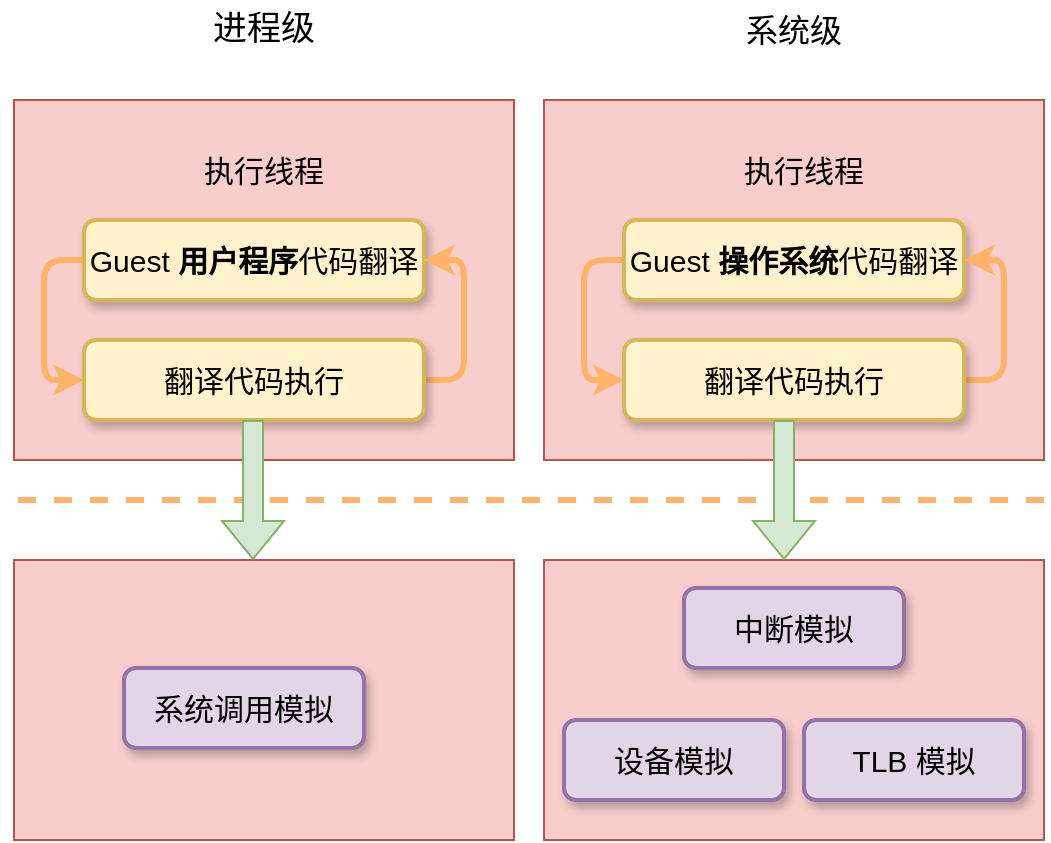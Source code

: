 <mxfile version="18.0.6" type="device"><diagram id="6A33YNNAumB7MYZeX0kF" name="第 1 页"><mxGraphModel dx="1422" dy="878" grid="1" gridSize="10" guides="1" tooltips="1" connect="1" arrows="1" fold="1" page="1" pageScale="1" pageWidth="1169" pageHeight="827" math="0" shadow="0"><root><mxCell id="0"/><mxCell id="1" parent="0"/><mxCell id="5hk3TnlQ6n3C2mQoqez4-5" value="" style="rounded=0;whiteSpace=wrap;html=1;fillColor=#f8cecc;strokeColor=#b85450;" vertex="1" parent="1"><mxGeometry x="480" y="400" width="250" height="140" as="geometry"/></mxCell><mxCell id="5hk3TnlQ6n3C2mQoqez4-4" value="" style="rounded=0;whiteSpace=wrap;html=1;fillColor=#f8cecc;strokeColor=#b85450;" vertex="1" parent="1"><mxGeometry x="215" y="400" width="250" height="140" as="geometry"/></mxCell><mxCell id="waymJgpRyBCMjgViCFNZ-15" value="" style="rounded=0;whiteSpace=wrap;html=1;fillColor=#f8cecc;strokeColor=#b85450;" parent="1" vertex="1"><mxGeometry x="480" y="170" width="250" height="180" as="geometry"/></mxCell><mxCell id="waymJgpRyBCMjgViCFNZ-14" value="" style="rounded=0;whiteSpace=wrap;html=1;fillColor=#f8cecc;strokeColor=#b85450;" parent="1" vertex="1"><mxGeometry x="215" y="170" width="250" height="180" as="geometry"/></mxCell><mxCell id="HFxFIARsH69i7TdEn2C6-12" style="edgeStyle=orthogonalEdgeStyle;shape=connector;rounded=1;orthogonalLoop=1;jettySize=auto;html=1;exitX=0;exitY=0.5;exitDx=0;exitDy=0;entryX=0;entryY=0.5;entryDx=0;entryDy=0;labelBackgroundColor=default;fontFamily=Helvetica;fontSize=15;fontColor=default;endArrow=classic;strokeColor=#FFB366;strokeWidth=3;" parent="1" source="HFxFIARsH69i7TdEn2C6-1" target="HFxFIARsH69i7TdEn2C6-2" edge="1"><mxGeometry relative="1" as="geometry"/></mxCell><mxCell id="HFxFIARsH69i7TdEn2C6-1" value="Guest &lt;b&gt;用户程序&lt;/b&gt;代码翻译" style="rounded=1;whiteSpace=wrap;html=1;fillColor=#fff2cc;strokeColor=#d6b656;fontSize=15;gradientColor=none;strokeWidth=2;glass=0;sketch=0;shadow=1;" parent="1" vertex="1"><mxGeometry x="250" y="230" width="170" height="40" as="geometry"/></mxCell><mxCell id="HFxFIARsH69i7TdEn2C6-14" style="edgeStyle=orthogonalEdgeStyle;shape=connector;rounded=1;orthogonalLoop=1;jettySize=auto;html=1;exitX=1;exitY=0.5;exitDx=0;exitDy=0;entryX=1;entryY=0.5;entryDx=0;entryDy=0;labelBackgroundColor=default;fontFamily=Helvetica;fontSize=15;fontColor=default;endArrow=classic;strokeColor=#FFB366;strokeWidth=3;" parent="1" source="HFxFIARsH69i7TdEn2C6-2" target="HFxFIARsH69i7TdEn2C6-1" edge="1"><mxGeometry relative="1" as="geometry"/></mxCell><mxCell id="HFxFIARsH69i7TdEn2C6-2" value="翻译代码执行" style="rounded=1;whiteSpace=wrap;html=1;fillColor=#fff2cc;strokeColor=#d6b656;fontSize=15;gradientColor=none;strokeWidth=2;glass=0;sketch=0;shadow=1;" parent="1" vertex="1"><mxGeometry x="250" y="290" width="170" height="40" as="geometry"/></mxCell><mxCell id="Ow_WIXItOcsbwUhfGyvj-5" value="执行线程" style="text;html=1;strokeColor=none;fillColor=none;align=center;verticalAlign=middle;whiteSpace=wrap;rounded=0;fontSize=15;" parent="1" vertex="1"><mxGeometry x="290" y="190" width="100" height="30" as="geometry"/></mxCell><mxCell id="waymJgpRyBCMjgViCFNZ-1" style="edgeStyle=orthogonalEdgeStyle;shape=connector;rounded=1;orthogonalLoop=1;jettySize=auto;html=1;exitX=0;exitY=0.5;exitDx=0;exitDy=0;entryX=0;entryY=0.5;entryDx=0;entryDy=0;labelBackgroundColor=default;fontFamily=Helvetica;fontSize=15;fontColor=default;endArrow=classic;strokeColor=#FFB366;strokeWidth=3;" parent="1" source="waymJgpRyBCMjgViCFNZ-2" target="waymJgpRyBCMjgViCFNZ-4" edge="1"><mxGeometry relative="1" as="geometry"/></mxCell><mxCell id="waymJgpRyBCMjgViCFNZ-2" value="Guest &lt;b&gt;操作系统&lt;/b&gt;代码翻译" style="rounded=1;whiteSpace=wrap;html=1;fillColor=#fff2cc;strokeColor=#d6b656;fontSize=15;gradientColor=none;strokeWidth=2;glass=0;sketch=0;shadow=1;" parent="1" vertex="1"><mxGeometry x="520" y="230" width="170" height="40" as="geometry"/></mxCell><mxCell id="waymJgpRyBCMjgViCFNZ-3" style="edgeStyle=orthogonalEdgeStyle;shape=connector;rounded=1;orthogonalLoop=1;jettySize=auto;html=1;exitX=1;exitY=0.5;exitDx=0;exitDy=0;entryX=1;entryY=0.5;entryDx=0;entryDy=0;labelBackgroundColor=default;fontFamily=Helvetica;fontSize=15;fontColor=default;endArrow=classic;strokeColor=#FFB366;strokeWidth=3;" parent="1" source="waymJgpRyBCMjgViCFNZ-4" target="waymJgpRyBCMjgViCFNZ-2" edge="1"><mxGeometry relative="1" as="geometry"/></mxCell><mxCell id="waymJgpRyBCMjgViCFNZ-4" value="翻译代码执行" style="rounded=1;whiteSpace=wrap;html=1;fillColor=#fff2cc;strokeColor=#d6b656;fontSize=15;gradientColor=none;strokeWidth=2;glass=0;sketch=0;shadow=1;" parent="1" vertex="1"><mxGeometry x="520" y="290" width="170" height="40" as="geometry"/></mxCell><mxCell id="waymJgpRyBCMjgViCFNZ-5" value="执行线程" style="text;html=1;strokeColor=none;fillColor=none;align=center;verticalAlign=middle;whiteSpace=wrap;rounded=0;fontSize=15;" parent="1" vertex="1"><mxGeometry x="560" y="190" width="100" height="30" as="geometry"/></mxCell><mxCell id="waymJgpRyBCMjgViCFNZ-8" value="系统调用模拟" style="rounded=1;whiteSpace=wrap;html=1;fillColor=#e1d5e7;strokeColor=#9673a6;fontSize=15;strokeWidth=2;glass=0;sketch=0;shadow=1;" parent="1" vertex="1"><mxGeometry x="270" y="454" width="120" height="40" as="geometry"/></mxCell><mxCell id="waymJgpRyBCMjgViCFNZ-9" value="设备模拟" style="rounded=1;whiteSpace=wrap;html=1;fillColor=#e1d5e7;strokeColor=#9673a6;fontSize=15;strokeWidth=2;glass=0;sketch=0;shadow=1;" parent="1" vertex="1"><mxGeometry x="490" y="480" width="110" height="40" as="geometry"/></mxCell><mxCell id="waymJgpRyBCMjgViCFNZ-13" value="" style="endArrow=none;dashed=1;html=1;rounded=1;fontSize=15;strokeColor=#FFB366;strokeWidth=3;" parent="1" edge="1"><mxGeometry width="50" height="50" relative="1" as="geometry"><mxPoint x="730" y="370" as="sourcePoint"/><mxPoint x="210" y="370" as="targetPoint"/></mxGeometry></mxCell><mxCell id="waymJgpRyBCMjgViCFNZ-16" value="&lt;font style=&quot;font-size: 17px&quot;&gt;进程级&lt;/font&gt;" style="text;html=1;strokeColor=none;fillColor=none;align=center;verticalAlign=middle;whiteSpace=wrap;rounded=0;" parent="1" vertex="1"><mxGeometry x="310" y="120" width="60" height="30" as="geometry"/></mxCell><mxCell id="waymJgpRyBCMjgViCFNZ-17" value="&lt;font style=&quot;font-size: 16px&quot;&gt;系统级&lt;/font&gt;" style="text;html=1;strokeColor=none;fillColor=none;align=center;verticalAlign=middle;whiteSpace=wrap;rounded=0;" parent="1" vertex="1"><mxGeometry x="575" y="120" width="60" height="30" as="geometry"/></mxCell><mxCell id="5hk3TnlQ6n3C2mQoqez4-1" value="TLB 模拟" style="rounded=1;whiteSpace=wrap;html=1;fillColor=#e1d5e7;strokeColor=#9673a6;fontSize=15;strokeWidth=2;glass=0;sketch=0;shadow=1;" vertex="1" parent="1"><mxGeometry x="610" y="480" width="110" height="40" as="geometry"/></mxCell><mxCell id="5hk3TnlQ6n3C2mQoqez4-2" value="" style="shape=flexArrow;endArrow=classic;html=1;rounded=0;fillColor=#d5e8d4;strokeColor=#82b366;" edge="1" parent="1"><mxGeometry width="50" height="50" relative="1" as="geometry"><mxPoint x="334.5" y="330" as="sourcePoint"/><mxPoint x="334.5" y="400" as="targetPoint"/></mxGeometry></mxCell><mxCell id="5hk3TnlQ6n3C2mQoqez4-3" value="中断模拟" style="rounded=1;whiteSpace=wrap;html=1;fillColor=#e1d5e7;strokeColor=#9673a6;fontSize=15;strokeWidth=2;glass=0;sketch=0;shadow=1;" vertex="1" parent="1"><mxGeometry x="550" y="414" width="110" height="40" as="geometry"/></mxCell><mxCell id="5hk3TnlQ6n3C2mQoqez4-6" value="" style="shape=flexArrow;endArrow=classic;html=1;rounded=0;fillColor=#d5e8d4;strokeColor=#82b366;" edge="1" parent="1"><mxGeometry width="50" height="50" relative="1" as="geometry"><mxPoint x="600" y="330" as="sourcePoint"/><mxPoint x="600" y="400" as="targetPoint"/></mxGeometry></mxCell></root></mxGraphModel></diagram></mxfile>